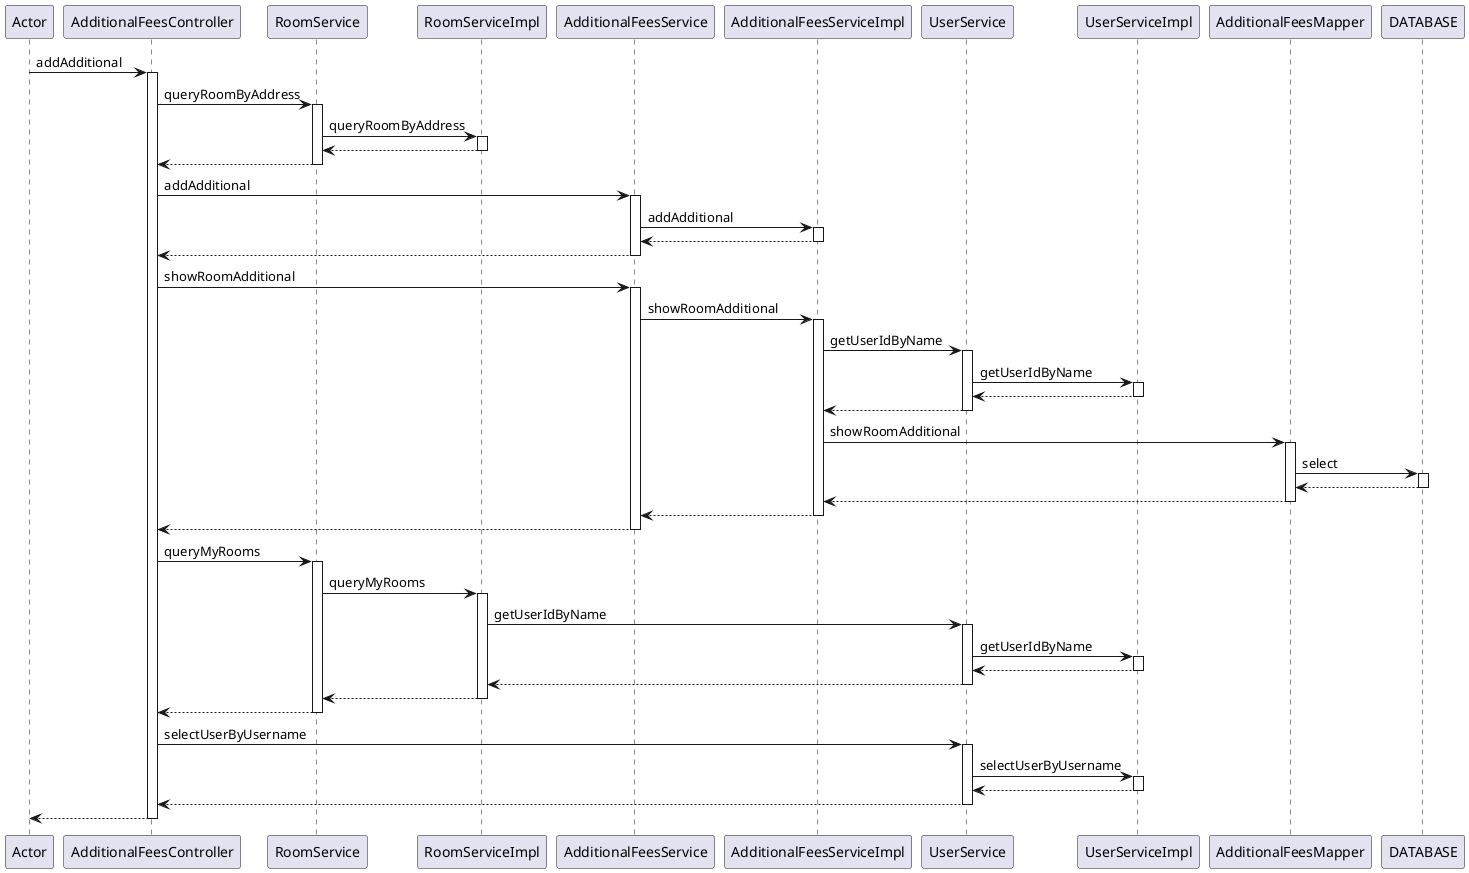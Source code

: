 @startuml
participant Actor
Actor -> AdditionalFeesController : addAdditional
activate AdditionalFeesController
AdditionalFeesController -> RoomService : queryRoomByAddress
activate RoomService
RoomService -> RoomServiceImpl : queryRoomByAddress
activate RoomServiceImpl
RoomServiceImpl --> RoomService
deactivate RoomServiceImpl
RoomService --> AdditionalFeesController
deactivate RoomService
AdditionalFeesController -> AdditionalFeesService : addAdditional
activate AdditionalFeesService
AdditionalFeesService -> AdditionalFeesServiceImpl : addAdditional
activate AdditionalFeesServiceImpl
AdditionalFeesServiceImpl --> AdditionalFeesService
deactivate AdditionalFeesServiceImpl
AdditionalFeesService --> AdditionalFeesController
deactivate AdditionalFeesService
AdditionalFeesController -> AdditionalFeesService : showRoomAdditional
activate AdditionalFeesService
AdditionalFeesService -> AdditionalFeesServiceImpl : showRoomAdditional
activate AdditionalFeesServiceImpl
AdditionalFeesServiceImpl -> UserService : getUserIdByName
activate UserService
UserService -> UserServiceImpl : getUserIdByName
activate UserServiceImpl
UserServiceImpl --> UserService
deactivate UserServiceImpl
UserService --> AdditionalFeesServiceImpl
deactivate UserService
AdditionalFeesServiceImpl -> AdditionalFeesMapper : showRoomAdditional
activate AdditionalFeesMapper
/'AdditionalFeesMapper访问数据库DATABASE'/
AdditionalFeesMapper -> DATABASE : select
activate DATABASE
DATABASE --> AdditionalFeesMapper
deactivate DATABASE
AdditionalFeesMapper --> AdditionalFeesServiceImpl
deactivate AdditionalFeesMapper
AdditionalFeesServiceImpl --> AdditionalFeesService
deactivate AdditionalFeesServiceImpl
AdditionalFeesService --> AdditionalFeesController
deactivate AdditionalFeesService
AdditionalFeesController -> RoomService : queryMyRooms
activate RoomService
RoomService -> RoomServiceImpl : queryMyRooms
activate RoomServiceImpl
RoomServiceImpl -> UserService : getUserIdByName
activate UserService
UserService -> UserServiceImpl : getUserIdByName
activate UserServiceImpl
UserServiceImpl --> UserService
deactivate UserServiceImpl
UserService --> RoomServiceImpl
deactivate UserService
RoomServiceImpl --> RoomService
deactivate RoomServiceImpl
RoomService --> AdditionalFeesController
deactivate RoomService
AdditionalFeesController -> UserService : selectUserByUsername
activate UserService
UserService -> UserServiceImpl : selectUserByUsername
activate UserServiceImpl
UserServiceImpl --> UserService
deactivate UserServiceImpl
UserService --> AdditionalFeesController
deactivate UserService
return
@enduml